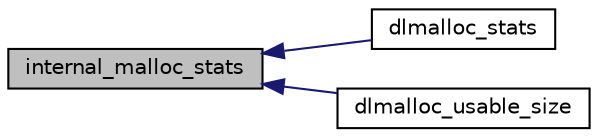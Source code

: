 digraph "internal_malloc_stats"
{
  edge [fontname="Helvetica",fontsize="10",labelfontname="Helvetica",labelfontsize="10"];
  node [fontname="Helvetica",fontsize="10",shape=record];
  rankdir="LR";
  Node1 [label="internal_malloc_stats",height=0.2,width=0.4,color="black", fillcolor="grey75", style="filled", fontcolor="black"];
  Node1 -> Node2 [dir="back",color="midnightblue",fontsize="10",style="solid",fontname="Helvetica"];
  Node2 [label="dlmalloc_stats",height=0.2,width=0.4,color="black", fillcolor="white", style="filled",URL="$dl__malloc_8c.html#a7a3119e2d540f93ac410bbe64d51ce31"];
  Node1 -> Node3 [dir="back",color="midnightblue",fontsize="10",style="solid",fontname="Helvetica"];
  Node3 [label="dlmalloc_usable_size",height=0.2,width=0.4,color="black", fillcolor="white", style="filled",URL="$dl__malloc_8c.html#a8923af8a1039983906f9617a57022e98"];
}
